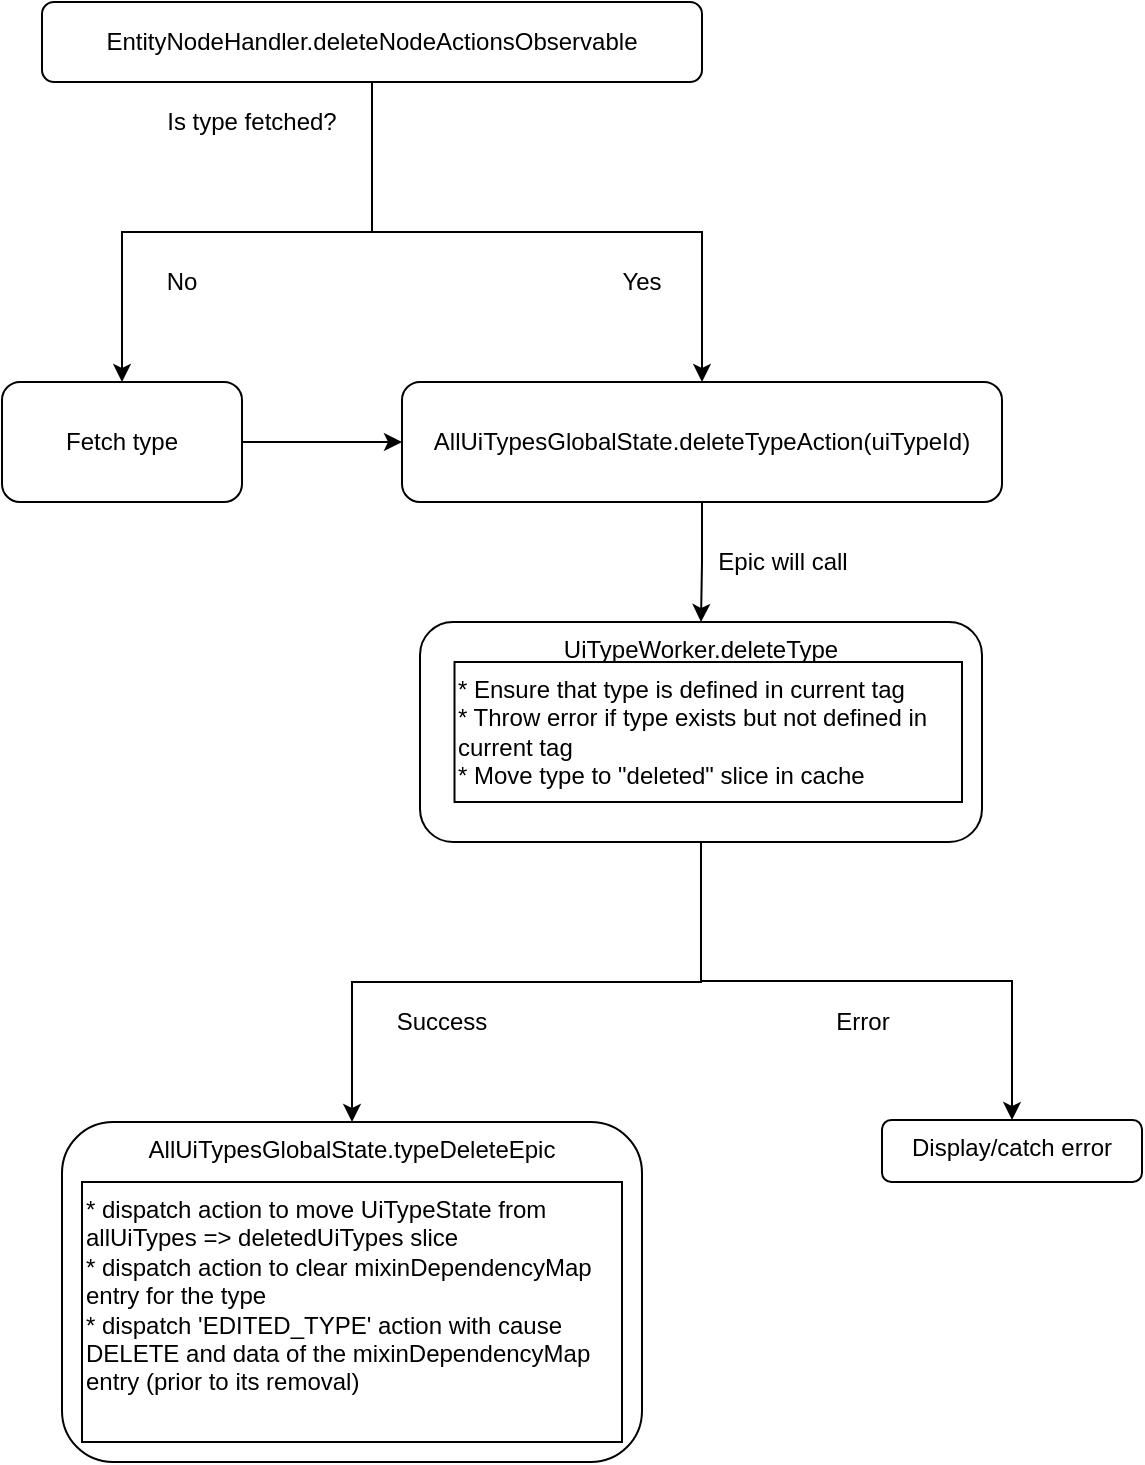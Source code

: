 <mxfile version="14.9.2" type="github">
  <diagram id="3y8IMeQQLBMKS39X0-Pl" name="Page-1">
    <mxGraphModel dx="1354" dy="830" grid="1" gridSize="10" guides="1" tooltips="1" connect="1" arrows="1" fold="1" page="1" pageScale="1" pageWidth="850" pageHeight="1100" math="0" shadow="0">
      <root>
        <mxCell id="0" />
        <mxCell id="1" parent="0" />
        <mxCell id="KqeYSCqeXfv47A3uAvMD-6" style="edgeStyle=orthogonalEdgeStyle;rounded=0;orthogonalLoop=1;jettySize=auto;html=1;exitX=0.5;exitY=1;exitDx=0;exitDy=0;entryX=0.5;entryY=0;entryDx=0;entryDy=0;" edge="1" parent="1" source="KqeYSCqeXfv47A3uAvMD-2" target="KqeYSCqeXfv47A3uAvMD-3">
          <mxGeometry relative="1" as="geometry" />
        </mxCell>
        <mxCell id="KqeYSCqeXfv47A3uAvMD-7" style="edgeStyle=orthogonalEdgeStyle;rounded=0;orthogonalLoop=1;jettySize=auto;html=1;exitX=0.5;exitY=1;exitDx=0;exitDy=0;entryX=0.5;entryY=0;entryDx=0;entryDy=0;" edge="1" parent="1" source="KqeYSCqeXfv47A3uAvMD-2" target="KqeYSCqeXfv47A3uAvMD-4">
          <mxGeometry relative="1" as="geometry" />
        </mxCell>
        <mxCell id="KqeYSCqeXfv47A3uAvMD-2" value="EntityNodeHandler.deleteNodeActionsObservable" style="rounded=1;whiteSpace=wrap;html=1;" vertex="1" parent="1">
          <mxGeometry x="80" y="80" width="330" height="40" as="geometry" />
        </mxCell>
        <mxCell id="KqeYSCqeXfv47A3uAvMD-11" style="edgeStyle=orthogonalEdgeStyle;rounded=0;orthogonalLoop=1;jettySize=auto;html=1;exitX=1;exitY=0.5;exitDx=0;exitDy=0;" edge="1" parent="1" source="KqeYSCqeXfv47A3uAvMD-3" target="KqeYSCqeXfv47A3uAvMD-4">
          <mxGeometry relative="1" as="geometry" />
        </mxCell>
        <mxCell id="KqeYSCqeXfv47A3uAvMD-3" value="Fetch type" style="rounded=1;whiteSpace=wrap;html=1;" vertex="1" parent="1">
          <mxGeometry x="60" y="270" width="120" height="60" as="geometry" />
        </mxCell>
        <mxCell id="KqeYSCqeXfv47A3uAvMD-13" value="" style="edgeStyle=orthogonalEdgeStyle;rounded=0;orthogonalLoop=1;jettySize=auto;html=1;" edge="1" parent="1" source="KqeYSCqeXfv47A3uAvMD-4" target="KqeYSCqeXfv47A3uAvMD-12">
          <mxGeometry relative="1" as="geometry" />
        </mxCell>
        <mxCell id="KqeYSCqeXfv47A3uAvMD-4" value="AllUiTypesGlobalState.deleteTypeAction(uiTypeId)" style="rounded=1;whiteSpace=wrap;html=1;" vertex="1" parent="1">
          <mxGeometry x="260" y="270" width="300" height="60" as="geometry" />
        </mxCell>
        <mxCell id="KqeYSCqeXfv47A3uAvMD-8" value="Is type fetched? " style="text;html=1;strokeColor=none;fillColor=none;align=center;verticalAlign=middle;whiteSpace=wrap;rounded=0;" vertex="1" parent="1">
          <mxGeometry x="120" y="130" width="130" height="20" as="geometry" />
        </mxCell>
        <mxCell id="KqeYSCqeXfv47A3uAvMD-9" value="No" style="text;html=1;strokeColor=none;fillColor=none;align=center;verticalAlign=middle;whiteSpace=wrap;rounded=0;" vertex="1" parent="1">
          <mxGeometry x="130" y="210" width="40" height="20" as="geometry" />
        </mxCell>
        <mxCell id="KqeYSCqeXfv47A3uAvMD-10" value="Yes" style="text;html=1;strokeColor=none;fillColor=none;align=center;verticalAlign=middle;whiteSpace=wrap;rounded=0;" vertex="1" parent="1">
          <mxGeometry x="360" y="210" width="40" height="20" as="geometry" />
        </mxCell>
        <mxCell id="KqeYSCqeXfv47A3uAvMD-17" style="edgeStyle=orthogonalEdgeStyle;rounded=0;orthogonalLoop=1;jettySize=auto;html=1;exitX=0.5;exitY=1;exitDx=0;exitDy=0;entryX=0.5;entryY=0;entryDx=0;entryDy=0;" edge="1" parent="1" source="KqeYSCqeXfv47A3uAvMD-12" target="KqeYSCqeXfv47A3uAvMD-16">
          <mxGeometry relative="1" as="geometry">
            <mxPoint x="210" y="560" as="targetPoint" />
          </mxGeometry>
        </mxCell>
        <mxCell id="KqeYSCqeXfv47A3uAvMD-24" style="edgeStyle=orthogonalEdgeStyle;rounded=0;orthogonalLoop=1;jettySize=auto;html=1;exitX=0.5;exitY=1;exitDx=0;exitDy=0;entryX=0.5;entryY=0;entryDx=0;entryDy=0;" edge="1" parent="1" source="KqeYSCqeXfv47A3uAvMD-12" target="KqeYSCqeXfv47A3uAvMD-23">
          <mxGeometry relative="1" as="geometry" />
        </mxCell>
        <mxCell id="KqeYSCqeXfv47A3uAvMD-12" value="UiTypeWorker.deleteType" style="rounded=1;whiteSpace=wrap;html=1;verticalAlign=top;" vertex="1" parent="1">
          <mxGeometry x="269" y="390" width="281" height="110" as="geometry" />
        </mxCell>
        <mxCell id="KqeYSCqeXfv47A3uAvMD-15" value="&lt;div align=&quot;left&quot;&gt;* Ensure that type is defined in current tag &lt;br&gt;&lt;/div&gt;&lt;div align=&quot;left&quot;&gt;* Throw error if type exists but not defined in current tag&lt;br&gt;&lt;/div&gt;&lt;div align=&quot;left&quot;&gt;* Move type to &quot;deleted&quot; slice in cache&lt;/div&gt;" style="rounded=0;whiteSpace=wrap;html=1;verticalAlign=top;align=left;" vertex="1" parent="1">
          <mxGeometry x="286.25" y="410" width="253.75" height="70" as="geometry" />
        </mxCell>
        <mxCell id="KqeYSCqeXfv47A3uAvMD-16" value="&lt;div&gt;AllUiTypesGlobalState.typeDeleteEpic&lt;/div&gt;&lt;div&gt;&lt;br&gt;&lt;/div&gt;" style="rounded=1;whiteSpace=wrap;html=1;verticalAlign=top;align=center;" vertex="1" parent="1">
          <mxGeometry x="90" y="640" width="290" height="170" as="geometry" />
        </mxCell>
        <mxCell id="KqeYSCqeXfv47A3uAvMD-19" value="Success" style="text;html=1;strokeColor=none;fillColor=none;align=center;verticalAlign=middle;whiteSpace=wrap;rounded=0;" vertex="1" parent="1">
          <mxGeometry x="260" y="580" width="40" height="20" as="geometry" />
        </mxCell>
        <mxCell id="KqeYSCqeXfv47A3uAvMD-21" value="Epic will call" style="text;html=1;align=center;verticalAlign=middle;resizable=0;points=[];autosize=1;strokeColor=none;" vertex="1" parent="1">
          <mxGeometry x="410" y="350" width="80" height="20" as="geometry" />
        </mxCell>
        <mxCell id="KqeYSCqeXfv47A3uAvMD-22" value="&lt;div&gt;* dispatch action to move UiTypeState from allUiTypes =&amp;gt; deletedUiTypes slice&lt;/div&gt;&lt;div&gt;* dispatch action to clear mixinDependencyMap entry for the type&lt;/div&gt;&lt;div&gt;* dispatch &#39;EDITED_TYPE&#39; action with cause DELETE and data of the mixinDependencyMap entry (prior to its removal)&lt;br&gt;&lt;/div&gt;" style="rounded=0;whiteSpace=wrap;html=1;align=left;verticalAlign=top;" vertex="1" parent="1">
          <mxGeometry x="100" y="670" width="270" height="130" as="geometry" />
        </mxCell>
        <mxCell id="KqeYSCqeXfv47A3uAvMD-23" value="Display/catch error" style="rounded=1;whiteSpace=wrap;html=1;align=center;verticalAlign=top;" vertex="1" parent="1">
          <mxGeometry x="500" y="639" width="130" height="31" as="geometry" />
        </mxCell>
        <mxCell id="KqeYSCqeXfv47A3uAvMD-25" value="Error" style="text;html=1;align=center;verticalAlign=middle;resizable=0;points=[];autosize=1;strokeColor=none;" vertex="1" parent="1">
          <mxGeometry x="470" y="580" width="40" height="20" as="geometry" />
        </mxCell>
      </root>
    </mxGraphModel>
  </diagram>
</mxfile>
